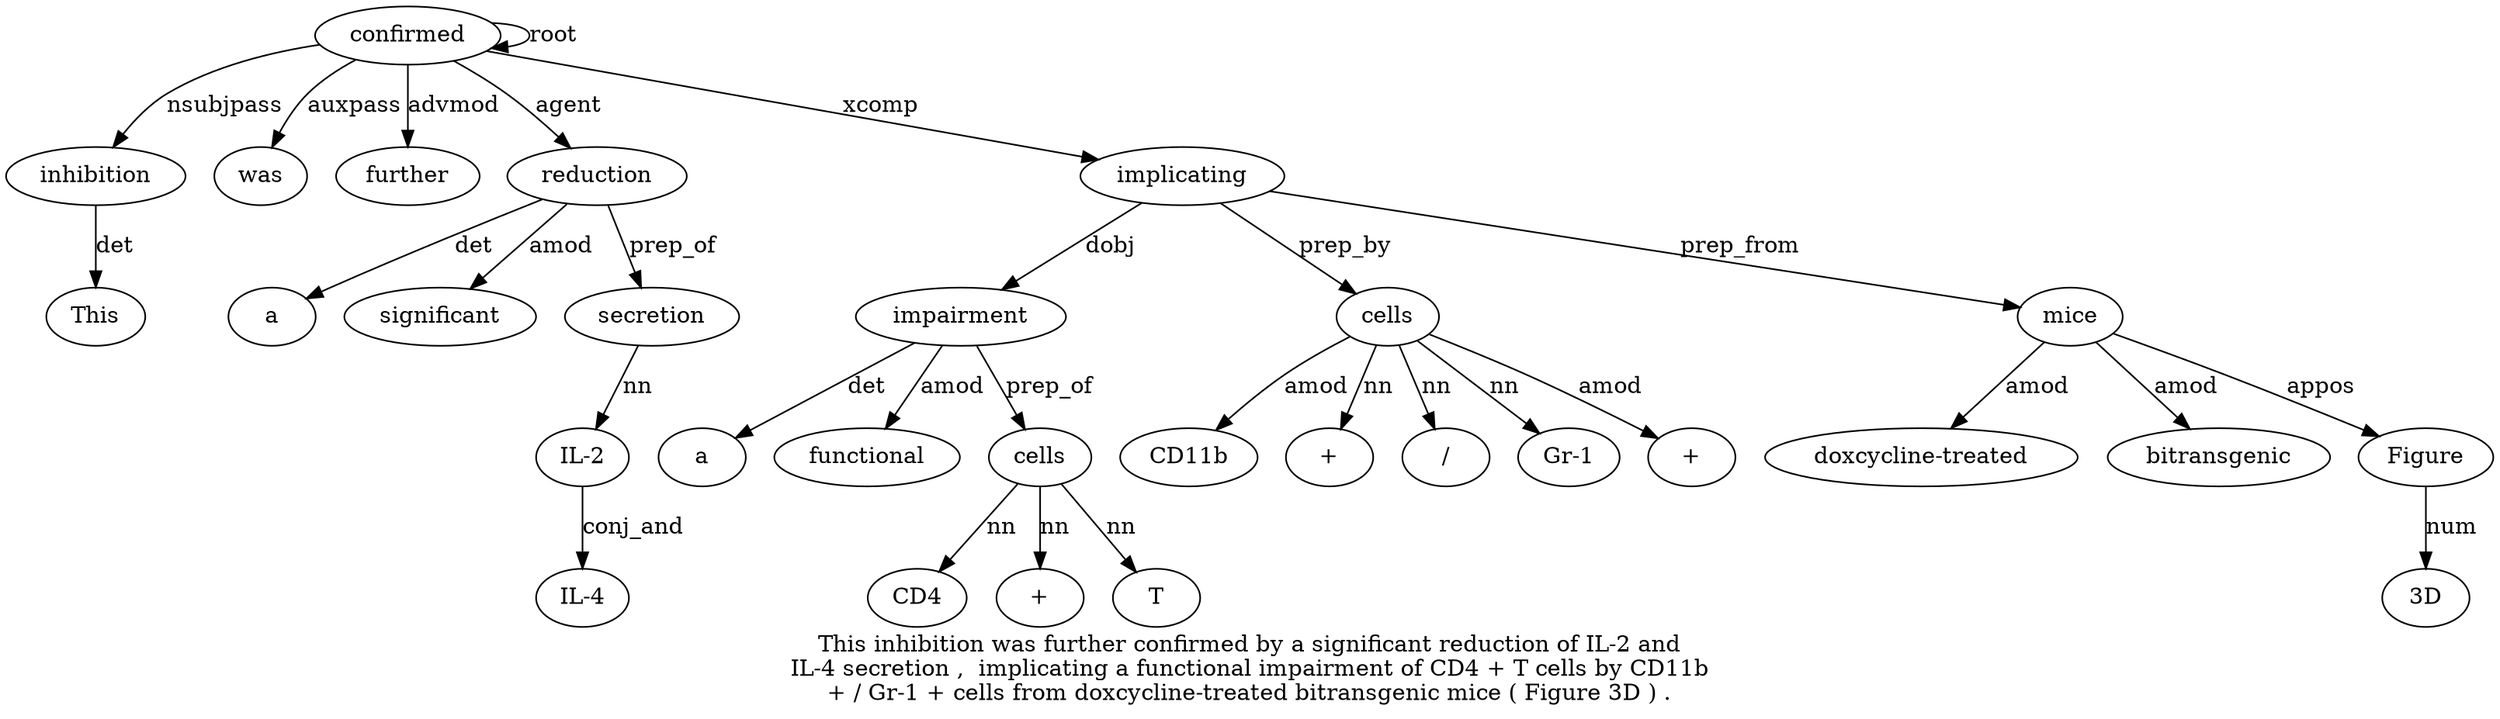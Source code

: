 digraph "This inhibition was further confirmed by a significant reduction of IL-2 and IL-4 secretion ,  implicating a functional impairment of CD4 + T cells by CD11b + / Gr-1 + cells from doxcycline-treated bitransgenic mice ( Figure 3D ) ." {
label="This inhibition was further confirmed by a significant reduction of IL-2 and
IL-4 secretion ,  implicating a functional impairment of CD4 + T cells by CD11b
+ / Gr-1 + cells from doxcycline-treated bitransgenic mice ( Figure 3D ) .";
inhibition2 [style=filled, fillcolor=white, label=inhibition];
This1 [style=filled, fillcolor=white, label=This];
inhibition2 -> This1  [label=det];
confirmed5 [style=filled, fillcolor=white, label=confirmed];
confirmed5 -> inhibition2  [label=nsubjpass];
was3 [style=filled, fillcolor=white, label=was];
confirmed5 -> was3  [label=auxpass];
further4 [style=filled, fillcolor=white, label=further];
confirmed5 -> further4  [label=advmod];
confirmed5 -> confirmed5  [label=root];
reduction9 [style=filled, fillcolor=white, label=reduction];
a7 [style=filled, fillcolor=white, label=a];
reduction9 -> a7  [label=det];
significant8 [style=filled, fillcolor=white, label=significant];
reduction9 -> significant8  [label=amod];
confirmed5 -> reduction9  [label=agent];
secretion14 [style=filled, fillcolor=white, label=secretion];
"IL-211" [style=filled, fillcolor=white, label="IL-2"];
secretion14 -> "IL-211"  [label=nn];
"IL-413" [style=filled, fillcolor=white, label="IL-4"];
"IL-211" -> "IL-413"  [label=conj_and];
reduction9 -> secretion14  [label=prep_of];
implicating16 [style=filled, fillcolor=white, label=implicating];
confirmed5 -> implicating16  [label=xcomp];
impairment19 [style=filled, fillcolor=white, label=impairment];
a17 [style=filled, fillcolor=white, label=a];
impairment19 -> a17  [label=det];
functional18 [style=filled, fillcolor=white, label=functional];
impairment19 -> functional18  [label=amod];
implicating16 -> impairment19  [label=dobj];
cells24 [style=filled, fillcolor=white, label=cells];
CD421 [style=filled, fillcolor=white, label=CD4];
cells24 -> CD421  [label=nn];
"+22" [style=filled, fillcolor=white, label="+"];
cells24 -> "+22"  [label=nn];
T23 [style=filled, fillcolor=white, label=T];
cells24 -> T23  [label=nn];
impairment19 -> cells24  [label=prep_of];
cells31 [style=filled, fillcolor=white, label=cells];
CD11b26 [style=filled, fillcolor=white, label=CD11b];
cells31 -> CD11b26  [label=amod];
"+27" [style=filled, fillcolor=white, label="+"];
cells31 -> "+27"  [label=nn];
"/28" [style=filled, fillcolor=white, label="/"];
cells31 -> "/28"  [label=nn];
"Gr-129" [style=filled, fillcolor=white, label="Gr-1"];
cells31 -> "Gr-129"  [label=nn];
"+30" [style=filled, fillcolor=white, label="+"];
cells31 -> "+30"  [label=amod];
implicating16 -> cells31  [label=prep_by];
mice35 [style=filled, fillcolor=white, label=mice];
"doxcycline-treated33" [style=filled, fillcolor=white, label="doxcycline-treated"];
mice35 -> "doxcycline-treated33"  [label=amod];
bitransgenic34 [style=filled, fillcolor=white, label=bitransgenic];
mice35 -> bitransgenic34  [label=amod];
implicating16 -> mice35  [label=prep_from];
Figure37 [style=filled, fillcolor=white, label=Figure];
mice35 -> Figure37  [label=appos];
"3D38" [style=filled, fillcolor=white, label="3D"];
Figure37 -> "3D38"  [label=num];
}
